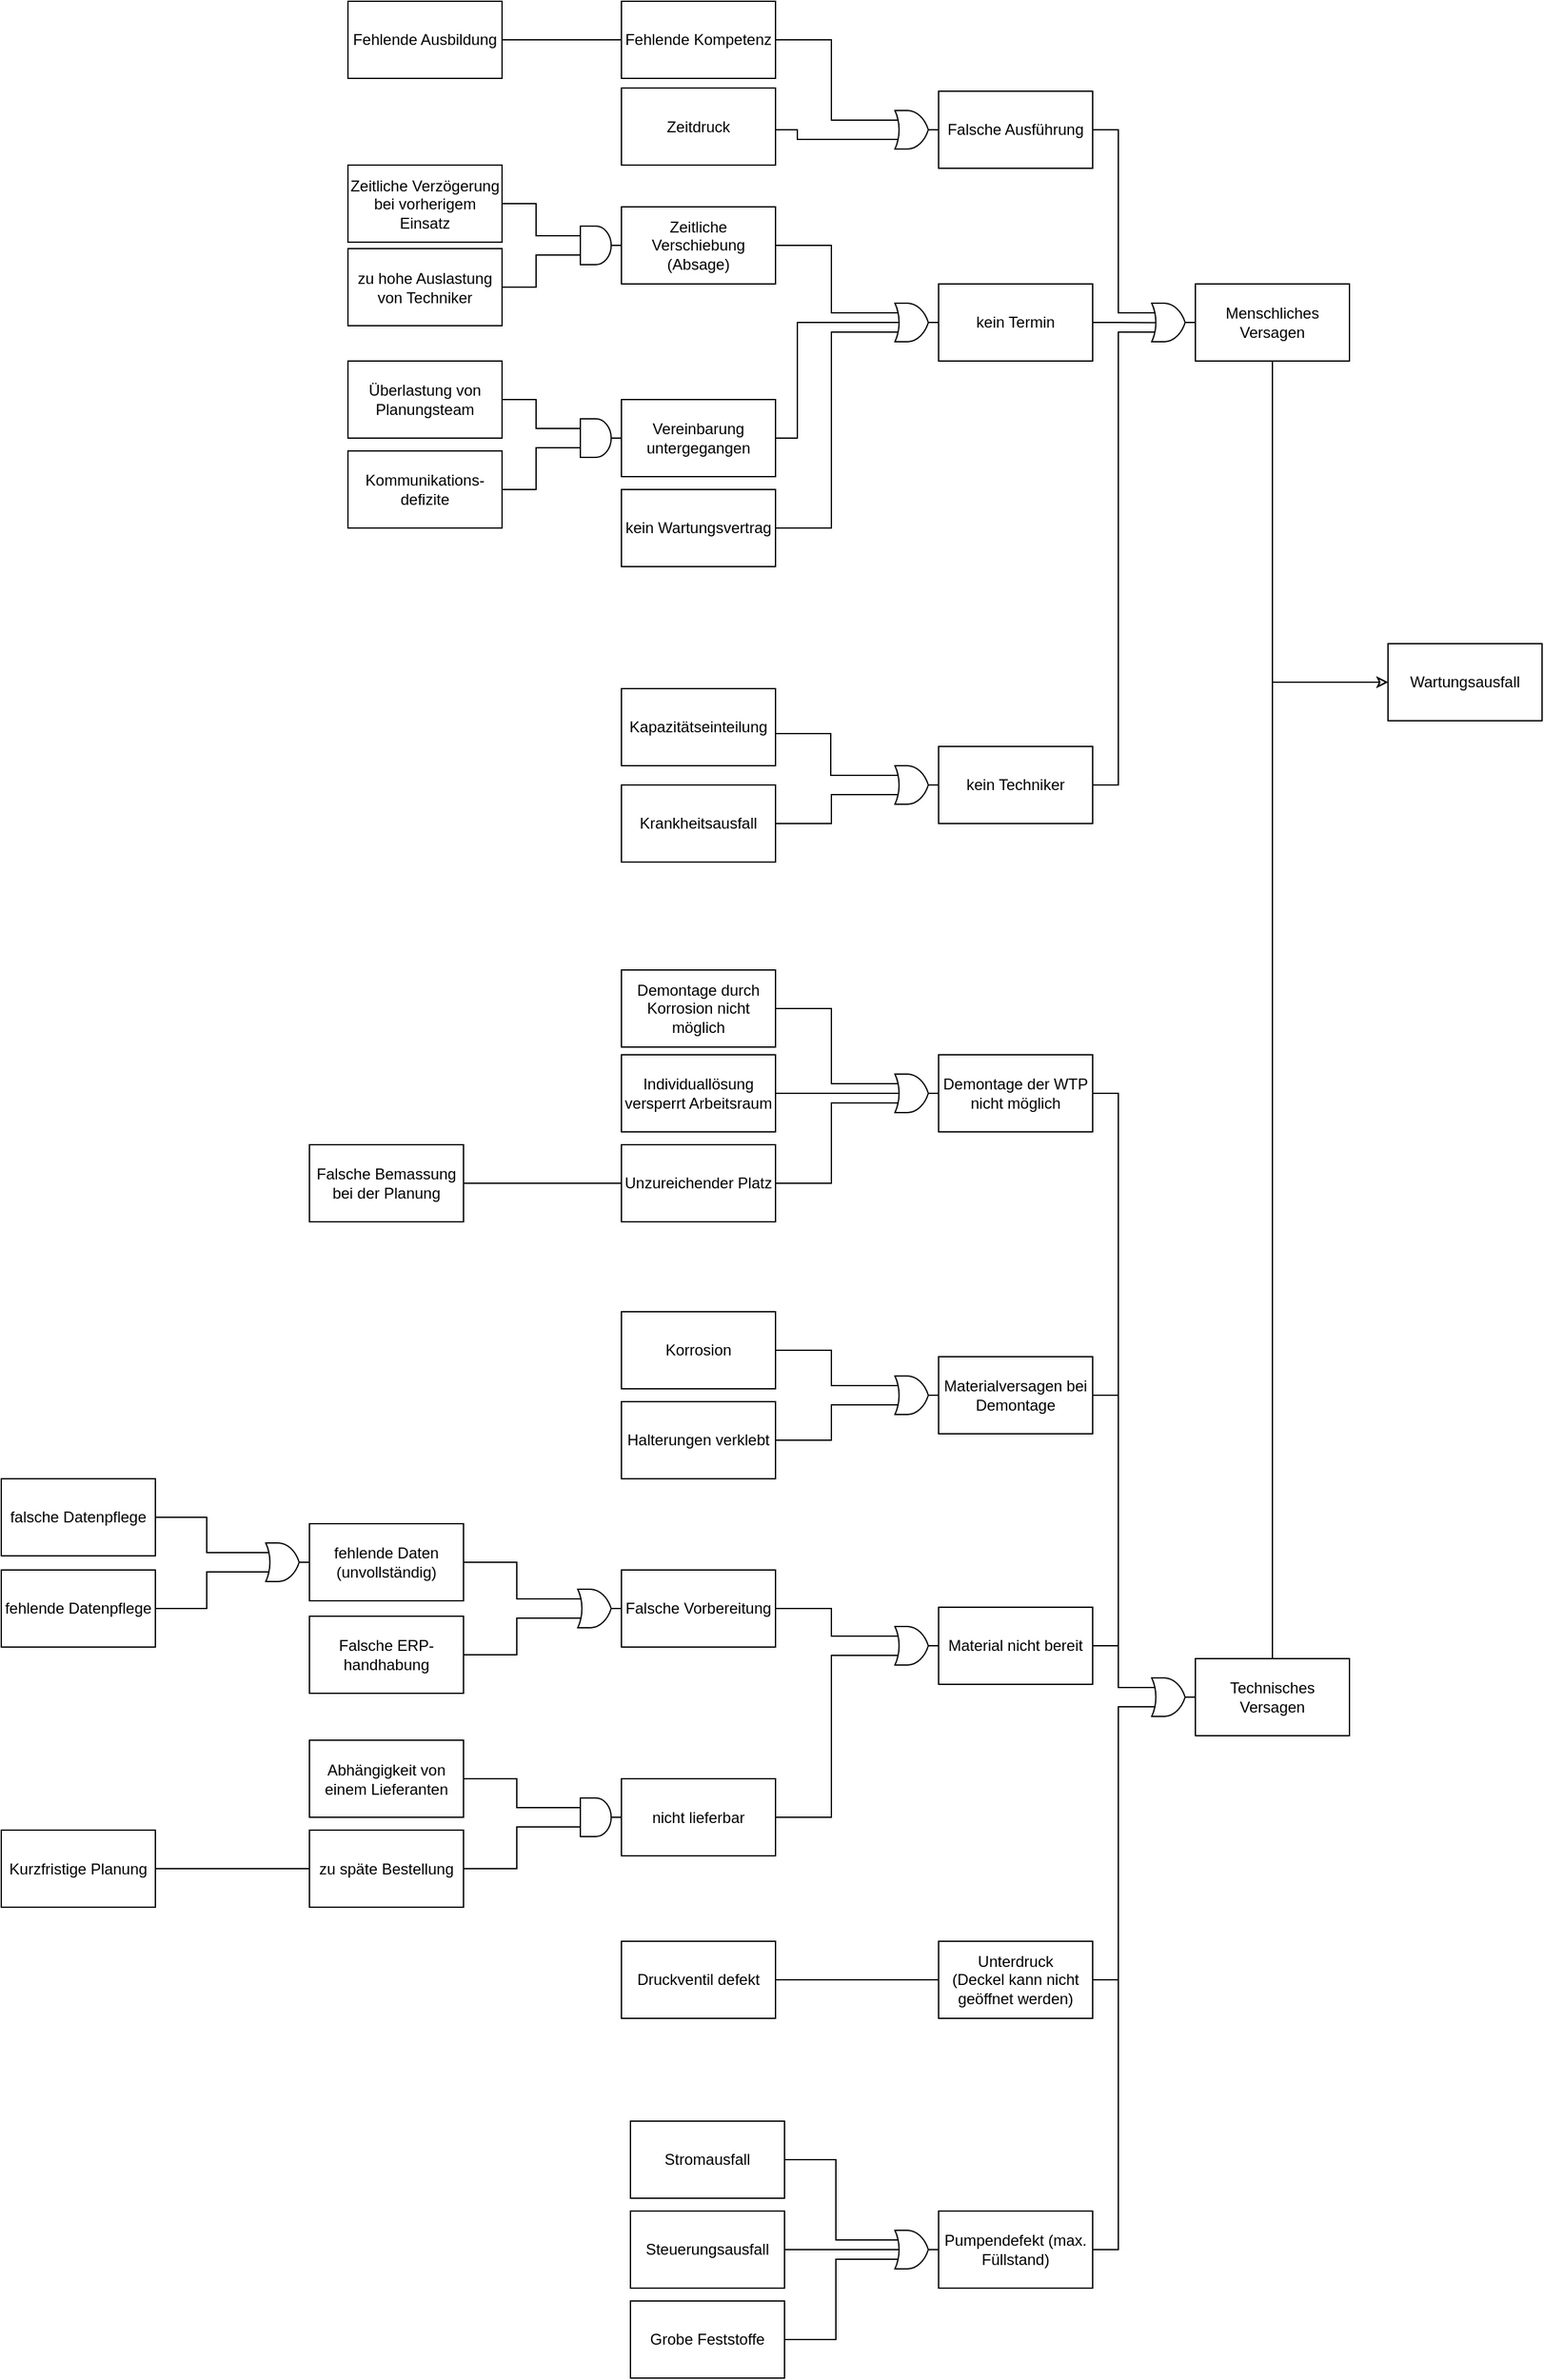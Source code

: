 <mxfile version="26.1.1">
  <diagram id="C5RBs43oDa-KdzZeNtuy" name="Page-1">
    <mxGraphModel dx="3387" dy="2593" grid="1" gridSize="10" guides="1" tooltips="1" connect="1" arrows="1" fold="1" page="1" pageScale="1" pageWidth="827" pageHeight="1169" math="0" shadow="0">
      <root>
        <mxCell id="WIyWlLk6GJQsqaUBKTNV-0" />
        <mxCell id="WIyWlLk6GJQsqaUBKTNV-1" parent="WIyWlLk6GJQsqaUBKTNV-0" />
        <mxCell id="X7wGNsn9RejRAI7DlH7f-107" style="edgeStyle=orthogonalEdgeStyle;rounded=0;orthogonalLoop=1;jettySize=auto;html=1;exitX=1;exitY=0.5;exitDx=0;exitDy=0;endArrow=none;startFill=0;entryX=1;entryY=0.5;entryDx=0;entryDy=0;entryPerimeter=0;" edge="1" parent="WIyWlLk6GJQsqaUBKTNV-1" source="X7wGNsn9RejRAI7DlH7f-103" target="X7wGNsn9RejRAI7DlH7f-101">
          <mxGeometry relative="1" as="geometry">
            <Array as="points">
              <mxPoint x="-90" y="1550" />
              <mxPoint x="-90" y="1550" />
            </Array>
          </mxGeometry>
        </mxCell>
        <mxCell id="X7wGNsn9RejRAI7DlH7f-118" style="edgeStyle=orthogonalEdgeStyle;rounded=0;orthogonalLoop=1;jettySize=auto;html=1;exitX=1;exitY=0.5;exitDx=0;exitDy=0;entryX=1;entryY=0.5;entryDx=0;entryDy=0;entryPerimeter=0;endArrow=none;startFill=0;" edge="1" parent="WIyWlLk6GJQsqaUBKTNV-1" source="X7wGNsn9RejRAI7DlH7f-113" target="X7wGNsn9RejRAI7DlH7f-110">
          <mxGeometry relative="1" as="geometry">
            <Array as="points">
              <mxPoint x="-40" y="650" />
              <mxPoint x="-40" y="650" />
            </Array>
          </mxGeometry>
        </mxCell>
        <mxCell id="X7wGNsn9RejRAI7DlH7f-8" style="edgeStyle=orthogonalEdgeStyle;rounded=0;orthogonalLoop=1;jettySize=auto;html=1;exitX=0;exitY=0.5;exitDx=0;exitDy=0;entryX=0.5;entryY=1;entryDx=0;entryDy=0;startArrow=classic;startFill=0;endArrow=none;" edge="1" parent="WIyWlLk6GJQsqaUBKTNV-1" source="X7wGNsn9RejRAI7DlH7f-0" target="X7wGNsn9RejRAI7DlH7f-1">
          <mxGeometry relative="1" as="geometry" />
        </mxCell>
        <mxCell id="X7wGNsn9RejRAI7DlH7f-0" value="Wartungsausfall" style="rounded=0;whiteSpace=wrap;html=1;" vertex="1" parent="WIyWlLk6GJQsqaUBKTNV-1">
          <mxGeometry x="350" y="300" width="120" height="60" as="geometry" />
        </mxCell>
        <mxCell id="X7wGNsn9RejRAI7DlH7f-1" value="Menschliches Versagen" style="rounded=0;whiteSpace=wrap;html=1;" vertex="1" parent="WIyWlLk6GJQsqaUBKTNV-1">
          <mxGeometry x="200" y="20" width="120" height="60" as="geometry" />
        </mxCell>
        <mxCell id="X7wGNsn9RejRAI7DlH7f-6" value="" style="edgeStyle=orthogonalEdgeStyle;rounded=0;orthogonalLoop=1;jettySize=auto;html=1;startArrow=classic;startFill=0;endArrow=none;" edge="1" parent="WIyWlLk6GJQsqaUBKTNV-1" source="X7wGNsn9RejRAI7DlH7f-0" target="X7wGNsn9RejRAI7DlH7f-3">
          <mxGeometry relative="1" as="geometry">
            <mxPoint x="350" y="330" as="sourcePoint" />
            <mxPoint x="260" y="100" as="targetPoint" />
          </mxGeometry>
        </mxCell>
        <mxCell id="X7wGNsn9RejRAI7DlH7f-3" value="Technisches Versagen" style="rounded=0;whiteSpace=wrap;html=1;" vertex="1" parent="WIyWlLk6GJQsqaUBKTNV-1">
          <mxGeometry x="200" y="1090" width="120" height="60" as="geometry" />
        </mxCell>
        <mxCell id="X7wGNsn9RejRAI7DlH7f-9" value="Falsche Ausführung" style="rounded=0;whiteSpace=wrap;html=1;" vertex="1" parent="WIyWlLk6GJQsqaUBKTNV-1">
          <mxGeometry y="-130" width="120" height="60" as="geometry" />
        </mxCell>
        <mxCell id="X7wGNsn9RejRAI7DlH7f-26" style="edgeStyle=orthogonalEdgeStyle;rounded=0;orthogonalLoop=1;jettySize=auto;html=1;exitX=1;exitY=0.5;exitDx=0;exitDy=0;endArrow=none;startFill=0;entryX=0.706;entryY=0.507;entryDx=0;entryDy=0;entryPerimeter=0;" edge="1" parent="WIyWlLk6GJQsqaUBKTNV-1" source="X7wGNsn9RejRAI7DlH7f-10" target="X7wGNsn9RejRAI7DlH7f-16">
          <mxGeometry relative="1" as="geometry" />
        </mxCell>
        <mxCell id="X7wGNsn9RejRAI7DlH7f-10" value="kein Termin" style="rounded=0;whiteSpace=wrap;html=1;" vertex="1" parent="WIyWlLk6GJQsqaUBKTNV-1">
          <mxGeometry y="20" width="120" height="60" as="geometry" />
        </mxCell>
        <mxCell id="X7wGNsn9RejRAI7DlH7f-11" value="kein Techniker" style="rounded=0;whiteSpace=wrap;html=1;" vertex="1" parent="WIyWlLk6GJQsqaUBKTNV-1">
          <mxGeometry y="380" width="120" height="60" as="geometry" />
        </mxCell>
        <mxCell id="X7wGNsn9RejRAI7DlH7f-12" value="Material nicht bereit" style="rounded=0;whiteSpace=wrap;html=1;" vertex="1" parent="WIyWlLk6GJQsqaUBKTNV-1">
          <mxGeometry y="1050" width="120" height="60" as="geometry" />
        </mxCell>
        <mxCell id="X7wGNsn9RejRAI7DlH7f-13" value="Unterdruck&lt;br&gt;(Deckel kann nicht geöffnet werden)" style="rounded=0;whiteSpace=wrap;html=1;" vertex="1" parent="WIyWlLk6GJQsqaUBKTNV-1">
          <mxGeometry y="1310" width="120" height="60" as="geometry" />
        </mxCell>
        <mxCell id="X7wGNsn9RejRAI7DlH7f-125" style="edgeStyle=orthogonalEdgeStyle;rounded=0;orthogonalLoop=1;jettySize=auto;html=1;exitX=1;exitY=0.5;exitDx=0;exitDy=0;endArrow=none;startFill=0;entryX=0;entryY=0.75;entryDx=0;entryDy=0;entryPerimeter=0;" edge="1" parent="WIyWlLk6GJQsqaUBKTNV-1" source="X7wGNsn9RejRAI7DlH7f-14" target="X7wGNsn9RejRAI7DlH7f-20">
          <mxGeometry relative="1" as="geometry">
            <mxPoint x="140" y="1340" as="targetPoint" />
          </mxGeometry>
        </mxCell>
        <mxCell id="X7wGNsn9RejRAI7DlH7f-14" value="Pumpendefekt (max. Füllstand)" style="rounded=0;whiteSpace=wrap;html=1;" vertex="1" parent="WIyWlLk6GJQsqaUBKTNV-1">
          <mxGeometry y="1520" width="120" height="60" as="geometry" />
        </mxCell>
        <mxCell id="X7wGNsn9RejRAI7DlH7f-15" value="Materialversagen bei Demontage" style="rounded=0;whiteSpace=wrap;html=1;" vertex="1" parent="WIyWlLk6GJQsqaUBKTNV-1">
          <mxGeometry y="855" width="120" height="60" as="geometry" />
        </mxCell>
        <mxCell id="X7wGNsn9RejRAI7DlH7f-16" value="" style="verticalLabelPosition=bottom;shadow=0;dashed=0;align=center;html=1;verticalAlign=top;shape=mxgraph.electrical.logic_gates.logic_gate;operation=or;" vertex="1" parent="WIyWlLk6GJQsqaUBKTNV-1">
          <mxGeometry x="160" y="35" width="40" height="30" as="geometry" />
        </mxCell>
        <mxCell id="X7wGNsn9RejRAI7DlH7f-17" style="edgeStyle=orthogonalEdgeStyle;rounded=0;orthogonalLoop=1;jettySize=auto;html=1;entryX=0;entryY=0.25;entryDx=0;entryDy=0;entryPerimeter=0;endArrow=none;startFill=0;" edge="1" parent="WIyWlLk6GJQsqaUBKTNV-1" source="X7wGNsn9RejRAI7DlH7f-9" target="X7wGNsn9RejRAI7DlH7f-16">
          <mxGeometry relative="1" as="geometry" />
        </mxCell>
        <mxCell id="X7wGNsn9RejRAI7DlH7f-18" style="edgeStyle=orthogonalEdgeStyle;rounded=0;orthogonalLoop=1;jettySize=auto;html=1;exitX=1;exitY=0.5;exitDx=0;exitDy=0;entryX=0;entryY=0.75;entryDx=0;entryDy=0;entryPerimeter=0;endArrow=none;startFill=0;" edge="1" parent="WIyWlLk6GJQsqaUBKTNV-1" source="X7wGNsn9RejRAI7DlH7f-11" target="X7wGNsn9RejRAI7DlH7f-16">
          <mxGeometry relative="1" as="geometry" />
        </mxCell>
        <mxCell id="X7wGNsn9RejRAI7DlH7f-20" value="" style="verticalLabelPosition=bottom;shadow=0;dashed=0;align=center;html=1;verticalAlign=top;shape=mxgraph.electrical.logic_gates.logic_gate;operation=or;" vertex="1" parent="WIyWlLk6GJQsqaUBKTNV-1">
          <mxGeometry x="160" y="1105" width="40" height="30" as="geometry" />
        </mxCell>
        <mxCell id="X7wGNsn9RejRAI7DlH7f-22" style="edgeStyle=orthogonalEdgeStyle;rounded=0;orthogonalLoop=1;jettySize=auto;html=1;exitX=1;exitY=0.5;exitDx=0;exitDy=0;entryX=0;entryY=0.25;entryDx=0;entryDy=0;entryPerimeter=0;endArrow=none;startFill=0;" edge="1" parent="WIyWlLk6GJQsqaUBKTNV-1" source="X7wGNsn9RejRAI7DlH7f-15" target="X7wGNsn9RejRAI7DlH7f-20">
          <mxGeometry relative="1" as="geometry" />
        </mxCell>
        <mxCell id="X7wGNsn9RejRAI7DlH7f-122" style="edgeStyle=orthogonalEdgeStyle;rounded=0;orthogonalLoop=1;jettySize=auto;html=1;exitX=0;exitY=0.75;exitDx=0;exitDy=0;entryX=1;entryY=0.5;entryDx=0;entryDy=0;endArrow=none;startFill=0;strokeColor=default;exitPerimeter=0;" edge="1" parent="WIyWlLk6GJQsqaUBKTNV-1" source="X7wGNsn9RejRAI7DlH7f-27" target="X7wGNsn9RejRAI7DlH7f-29">
          <mxGeometry relative="1" as="geometry">
            <Array as="points">
              <mxPoint x="-110" y="-92" />
              <mxPoint x="-110" y="-100" />
              <mxPoint x="-127" y="-100" />
            </Array>
          </mxGeometry>
        </mxCell>
        <mxCell id="X7wGNsn9RejRAI7DlH7f-27" value="" style="verticalLabelPosition=bottom;shadow=0;dashed=0;align=center;html=1;verticalAlign=top;shape=mxgraph.electrical.logic_gates.logic_gate;operation=or;" vertex="1" parent="WIyWlLk6GJQsqaUBKTNV-1">
          <mxGeometry x="-40" y="-115" width="40" height="30" as="geometry" />
        </mxCell>
        <mxCell id="X7wGNsn9RejRAI7DlH7f-28" value="Fehlende Kompetenz" style="rounded=0;whiteSpace=wrap;html=1;" vertex="1" parent="WIyWlLk6GJQsqaUBKTNV-1">
          <mxGeometry x="-247" y="-200" width="120" height="60" as="geometry" />
        </mxCell>
        <mxCell id="X7wGNsn9RejRAI7DlH7f-29" value="Zeitdruck" style="rounded=0;whiteSpace=wrap;html=1;" vertex="1" parent="WIyWlLk6GJQsqaUBKTNV-1">
          <mxGeometry x="-247" y="-132.5" width="120" height="60" as="geometry" />
        </mxCell>
        <mxCell id="X7wGNsn9RejRAI7DlH7f-30" style="edgeStyle=orthogonalEdgeStyle;rounded=0;orthogonalLoop=1;jettySize=auto;html=1;exitX=1;exitY=0.5;exitDx=0;exitDy=0;entryX=0;entryY=0.25;entryDx=0;entryDy=0;entryPerimeter=0;endArrow=none;startFill=0;" edge="1" parent="WIyWlLk6GJQsqaUBKTNV-1" source="X7wGNsn9RejRAI7DlH7f-28" target="X7wGNsn9RejRAI7DlH7f-27">
          <mxGeometry relative="1" as="geometry" />
        </mxCell>
        <mxCell id="X7wGNsn9RejRAI7DlH7f-35" style="edgeStyle=orthogonalEdgeStyle;rounded=0;orthogonalLoop=1;jettySize=auto;html=1;exitX=1;exitY=0.5;exitDx=0;exitDy=0;entryX=0;entryY=0.5;entryDx=0;entryDy=0;endArrow=none;startFill=0;" edge="1" parent="WIyWlLk6GJQsqaUBKTNV-1" source="X7wGNsn9RejRAI7DlH7f-34" target="X7wGNsn9RejRAI7DlH7f-28">
          <mxGeometry relative="1" as="geometry" />
        </mxCell>
        <mxCell id="X7wGNsn9RejRAI7DlH7f-34" value="Fehlende Ausbildung" style="rounded=0;whiteSpace=wrap;html=1;" vertex="1" parent="WIyWlLk6GJQsqaUBKTNV-1">
          <mxGeometry x="-460" y="-200" width="120" height="60" as="geometry" />
        </mxCell>
        <mxCell id="X7wGNsn9RejRAI7DlH7f-36" value="Zeitliche Verschiebung (Absage)" style="rounded=0;whiteSpace=wrap;html=1;" vertex="1" parent="WIyWlLk6GJQsqaUBKTNV-1">
          <mxGeometry x="-247" y="-40" width="120" height="60" as="geometry" />
        </mxCell>
        <mxCell id="X7wGNsn9RejRAI7DlH7f-45" style="edgeStyle=orthogonalEdgeStyle;rounded=0;orthogonalLoop=1;jettySize=auto;html=1;exitX=1;exitY=0.5;exitDx=0;exitDy=0;endArrow=none;startFill=0;entryX=1;entryY=0.5;entryDx=0;entryDy=0;entryPerimeter=0;" edge="1" parent="WIyWlLk6GJQsqaUBKTNV-1" source="X7wGNsn9RejRAI7DlH7f-37" target="X7wGNsn9RejRAI7DlH7f-41">
          <mxGeometry relative="1" as="geometry">
            <Array as="points">
              <mxPoint x="-110" y="140" />
              <mxPoint x="-110" y="50" />
            </Array>
          </mxGeometry>
        </mxCell>
        <mxCell id="X7wGNsn9RejRAI7DlH7f-37" value="Vereinbarung untergegangen" style="rounded=0;whiteSpace=wrap;html=1;" vertex="1" parent="WIyWlLk6GJQsqaUBKTNV-1">
          <mxGeometry x="-247" y="110" width="120" height="60" as="geometry" />
        </mxCell>
        <mxCell id="X7wGNsn9RejRAI7DlH7f-38" value="kein Wartungsvertrag" style="rounded=0;whiteSpace=wrap;html=1;" vertex="1" parent="WIyWlLk6GJQsqaUBKTNV-1">
          <mxGeometry x="-247" y="180" width="120" height="60" as="geometry" />
        </mxCell>
        <mxCell id="X7wGNsn9RejRAI7DlH7f-42" style="edgeStyle=orthogonalEdgeStyle;rounded=0;orthogonalLoop=1;jettySize=auto;html=1;exitX=1;exitY=0.5;exitDx=0;exitDy=0;exitPerimeter=0;entryX=0;entryY=0.5;entryDx=0;entryDy=0;endArrow=none;startFill=0;" edge="1" parent="WIyWlLk6GJQsqaUBKTNV-1" source="X7wGNsn9RejRAI7DlH7f-41" target="X7wGNsn9RejRAI7DlH7f-10">
          <mxGeometry relative="1" as="geometry" />
        </mxCell>
        <mxCell id="X7wGNsn9RejRAI7DlH7f-41" value="" style="verticalLabelPosition=bottom;shadow=0;dashed=0;align=center;html=1;verticalAlign=top;shape=mxgraph.electrical.logic_gates.logic_gate;operation=or;" vertex="1" parent="WIyWlLk6GJQsqaUBKTNV-1">
          <mxGeometry x="-40" y="35" width="40" height="30" as="geometry" />
        </mxCell>
        <mxCell id="X7wGNsn9RejRAI7DlH7f-43" style="edgeStyle=orthogonalEdgeStyle;rounded=0;orthogonalLoop=1;jettySize=auto;html=1;exitX=1;exitY=0.5;exitDx=0;exitDy=0;entryX=0;entryY=0.25;entryDx=0;entryDy=0;entryPerimeter=0;endArrow=none;startFill=0;" edge="1" parent="WIyWlLk6GJQsqaUBKTNV-1" source="X7wGNsn9RejRAI7DlH7f-36" target="X7wGNsn9RejRAI7DlH7f-41">
          <mxGeometry relative="1" as="geometry" />
        </mxCell>
        <mxCell id="X7wGNsn9RejRAI7DlH7f-44" style="edgeStyle=orthogonalEdgeStyle;rounded=0;orthogonalLoop=1;jettySize=auto;html=1;exitX=1;exitY=0.5;exitDx=0;exitDy=0;entryX=0;entryY=0.75;entryDx=0;entryDy=0;entryPerimeter=0;endArrow=none;startFill=0;" edge="1" parent="WIyWlLk6GJQsqaUBKTNV-1" source="X7wGNsn9RejRAI7DlH7f-38" target="X7wGNsn9RejRAI7DlH7f-41">
          <mxGeometry relative="1" as="geometry" />
        </mxCell>
        <mxCell id="X7wGNsn9RejRAI7DlH7f-46" value="Zeitliche Verzögerung bei vorherigem Einsatz" style="rounded=0;whiteSpace=wrap;html=1;" vertex="1" parent="WIyWlLk6GJQsqaUBKTNV-1">
          <mxGeometry x="-460" y="-72.5" width="120" height="60" as="geometry" />
        </mxCell>
        <mxCell id="X7wGNsn9RejRAI7DlH7f-48" style="edgeStyle=orthogonalEdgeStyle;rounded=0;orthogonalLoop=1;jettySize=auto;html=1;exitX=1;exitY=0.5;exitDx=0;exitDy=0;exitPerimeter=0;entryX=0;entryY=0.5;entryDx=0;entryDy=0;" edge="1" parent="WIyWlLk6GJQsqaUBKTNV-1" source="X7wGNsn9RejRAI7DlH7f-47" target="X7wGNsn9RejRAI7DlH7f-36">
          <mxGeometry relative="1" as="geometry" />
        </mxCell>
        <mxCell id="X7wGNsn9RejRAI7DlH7f-47" value="" style="verticalLabelPosition=bottom;shadow=0;dashed=0;align=center;html=1;verticalAlign=top;shape=mxgraph.electrical.logic_gates.logic_gate;operation=and;" vertex="1" parent="WIyWlLk6GJQsqaUBKTNV-1">
          <mxGeometry x="-287" y="-25" width="40" height="30" as="geometry" />
        </mxCell>
        <mxCell id="X7wGNsn9RejRAI7DlH7f-49" value="zu hohe Auslastung von Techniker" style="rounded=0;whiteSpace=wrap;html=1;" vertex="1" parent="WIyWlLk6GJQsqaUBKTNV-1">
          <mxGeometry x="-460" y="-7.5" width="120" height="60" as="geometry" />
        </mxCell>
        <mxCell id="X7wGNsn9RejRAI7DlH7f-50" style="edgeStyle=orthogonalEdgeStyle;rounded=0;orthogonalLoop=1;jettySize=auto;html=1;exitX=1;exitY=0.5;exitDx=0;exitDy=0;entryX=0;entryY=0.25;entryDx=0;entryDy=0;entryPerimeter=0;endArrow=none;startFill=0;" edge="1" parent="WIyWlLk6GJQsqaUBKTNV-1" source="X7wGNsn9RejRAI7DlH7f-46" target="X7wGNsn9RejRAI7DlH7f-47">
          <mxGeometry relative="1" as="geometry" />
        </mxCell>
        <mxCell id="X7wGNsn9RejRAI7DlH7f-51" style="edgeStyle=orthogonalEdgeStyle;rounded=0;orthogonalLoop=1;jettySize=auto;html=1;exitX=1;exitY=0.5;exitDx=0;exitDy=0;entryX=0;entryY=0.75;entryDx=0;entryDy=0;entryPerimeter=0;endArrow=none;startFill=0;" edge="1" parent="WIyWlLk6GJQsqaUBKTNV-1" source="X7wGNsn9RejRAI7DlH7f-49" target="X7wGNsn9RejRAI7DlH7f-47">
          <mxGeometry relative="1" as="geometry" />
        </mxCell>
        <mxCell id="X7wGNsn9RejRAI7DlH7f-53" style="edgeStyle=orthogonalEdgeStyle;rounded=0;orthogonalLoop=1;jettySize=auto;html=1;exitX=1;exitY=0.5;exitDx=0;exitDy=0;exitPerimeter=0;entryX=0;entryY=0.5;entryDx=0;entryDy=0;" edge="1" parent="WIyWlLk6GJQsqaUBKTNV-1" source="X7wGNsn9RejRAI7DlH7f-52" target="X7wGNsn9RejRAI7DlH7f-37">
          <mxGeometry relative="1" as="geometry" />
        </mxCell>
        <mxCell id="X7wGNsn9RejRAI7DlH7f-52" value="" style="verticalLabelPosition=bottom;shadow=0;dashed=0;align=center;html=1;verticalAlign=top;shape=mxgraph.electrical.logic_gates.logic_gate;operation=and;" vertex="1" parent="WIyWlLk6GJQsqaUBKTNV-1">
          <mxGeometry x="-287" y="125" width="40" height="30" as="geometry" />
        </mxCell>
        <mxCell id="X7wGNsn9RejRAI7DlH7f-54" value="Überlastung von Planungsteam" style="rounded=0;whiteSpace=wrap;html=1;" vertex="1" parent="WIyWlLk6GJQsqaUBKTNV-1">
          <mxGeometry x="-460" y="80" width="120" height="60" as="geometry" />
        </mxCell>
        <mxCell id="X7wGNsn9RejRAI7DlH7f-55" value="Kommunikations-&lt;br&gt;defizite" style="rounded=0;whiteSpace=wrap;html=1;" vertex="1" parent="WIyWlLk6GJQsqaUBKTNV-1">
          <mxGeometry x="-460" y="150" width="120" height="60" as="geometry" />
        </mxCell>
        <mxCell id="X7wGNsn9RejRAI7DlH7f-56" style="edgeStyle=orthogonalEdgeStyle;rounded=0;orthogonalLoop=1;jettySize=auto;html=1;exitX=1;exitY=0.5;exitDx=0;exitDy=0;entryX=0;entryY=0.25;entryDx=0;entryDy=0;entryPerimeter=0;endArrow=none;startFill=0;" edge="1" parent="WIyWlLk6GJQsqaUBKTNV-1" source="X7wGNsn9RejRAI7DlH7f-54" target="X7wGNsn9RejRAI7DlH7f-52">
          <mxGeometry relative="1" as="geometry" />
        </mxCell>
        <mxCell id="X7wGNsn9RejRAI7DlH7f-57" style="edgeStyle=orthogonalEdgeStyle;rounded=0;orthogonalLoop=1;jettySize=auto;html=1;exitX=1;exitY=0.5;exitDx=0;exitDy=0;entryX=0;entryY=0.75;entryDx=0;entryDy=0;entryPerimeter=0;endArrow=none;startFill=0;" edge="1" parent="WIyWlLk6GJQsqaUBKTNV-1" source="X7wGNsn9RejRAI7DlH7f-55" target="X7wGNsn9RejRAI7DlH7f-52">
          <mxGeometry relative="1" as="geometry" />
        </mxCell>
        <mxCell id="X7wGNsn9RejRAI7DlH7f-58" value="Kapazitätseinteilung" style="rounded=0;whiteSpace=wrap;html=1;" vertex="1" parent="WIyWlLk6GJQsqaUBKTNV-1">
          <mxGeometry x="-247" y="335" width="120" height="60" as="geometry" />
        </mxCell>
        <mxCell id="X7wGNsn9RejRAI7DlH7f-60" style="edgeStyle=orthogonalEdgeStyle;rounded=0;orthogonalLoop=1;jettySize=auto;html=1;exitX=1;exitY=0.5;exitDx=0;exitDy=0;exitPerimeter=0;entryX=0;entryY=0.5;entryDx=0;entryDy=0;" edge="1" parent="WIyWlLk6GJQsqaUBKTNV-1" source="X7wGNsn9RejRAI7DlH7f-59" target="X7wGNsn9RejRAI7DlH7f-11">
          <mxGeometry relative="1" as="geometry" />
        </mxCell>
        <mxCell id="X7wGNsn9RejRAI7DlH7f-59" value="" style="verticalLabelPosition=bottom;shadow=0;dashed=0;align=center;html=1;verticalAlign=top;shape=mxgraph.electrical.logic_gates.logic_gate;operation=or;" vertex="1" parent="WIyWlLk6GJQsqaUBKTNV-1">
          <mxGeometry x="-40" y="395" width="40" height="30" as="geometry" />
        </mxCell>
        <mxCell id="X7wGNsn9RejRAI7DlH7f-61" value="Krankheitsausfall" style="rounded=0;whiteSpace=wrap;html=1;" vertex="1" parent="WIyWlLk6GJQsqaUBKTNV-1">
          <mxGeometry x="-247" y="410" width="120" height="60" as="geometry" />
        </mxCell>
        <mxCell id="X7wGNsn9RejRAI7DlH7f-62" style="edgeStyle=orthogonalEdgeStyle;rounded=0;orthogonalLoop=1;jettySize=auto;html=1;exitX=1;exitY=0.5;exitDx=0;exitDy=0;entryX=0;entryY=0.25;entryDx=0;entryDy=0;entryPerimeter=0;endArrow=none;startFill=0;" edge="1" parent="WIyWlLk6GJQsqaUBKTNV-1" source="X7wGNsn9RejRAI7DlH7f-58" target="X7wGNsn9RejRAI7DlH7f-59">
          <mxGeometry relative="1" as="geometry">
            <Array as="points">
              <mxPoint x="-127" y="370" />
              <mxPoint x="-84" y="370" />
              <mxPoint x="-84" y="402" />
            </Array>
          </mxGeometry>
        </mxCell>
        <mxCell id="X7wGNsn9RejRAI7DlH7f-64" style="edgeStyle=orthogonalEdgeStyle;rounded=0;orthogonalLoop=1;jettySize=auto;html=1;exitX=1;exitY=0.5;exitDx=0;exitDy=0;entryX=0;entryY=0.75;entryDx=0;entryDy=0;entryPerimeter=0;endArrow=none;startFill=0;" edge="1" parent="WIyWlLk6GJQsqaUBKTNV-1" source="X7wGNsn9RejRAI7DlH7f-61" target="X7wGNsn9RejRAI7DlH7f-59">
          <mxGeometry relative="1" as="geometry" />
        </mxCell>
        <mxCell id="X7wGNsn9RejRAI7DlH7f-66" style="edgeStyle=orthogonalEdgeStyle;rounded=0;orthogonalLoop=1;jettySize=auto;html=1;exitX=1;exitY=0.5;exitDx=0;exitDy=0;exitPerimeter=0;entryX=0;entryY=0.5;entryDx=0;entryDy=0;" edge="1" parent="WIyWlLk6GJQsqaUBKTNV-1" source="X7wGNsn9RejRAI7DlH7f-65" target="X7wGNsn9RejRAI7DlH7f-12">
          <mxGeometry relative="1" as="geometry" />
        </mxCell>
        <mxCell id="X7wGNsn9RejRAI7DlH7f-65" value="" style="verticalLabelPosition=bottom;shadow=0;dashed=0;align=center;html=1;verticalAlign=top;shape=mxgraph.electrical.logic_gates.logic_gate;operation=or;" vertex="1" parent="WIyWlLk6GJQsqaUBKTNV-1">
          <mxGeometry x="-40" y="1065" width="40" height="30" as="geometry" />
        </mxCell>
        <mxCell id="X7wGNsn9RejRAI7DlH7f-67" value="Falsche Vorbereitung" style="rounded=0;whiteSpace=wrap;html=1;" vertex="1" parent="WIyWlLk6GJQsqaUBKTNV-1">
          <mxGeometry x="-247" y="1021" width="120" height="60" as="geometry" />
        </mxCell>
        <mxCell id="X7wGNsn9RejRAI7DlH7f-68" value="nicht lieferbar" style="rounded=0;whiteSpace=wrap;html=1;" vertex="1" parent="WIyWlLk6GJQsqaUBKTNV-1">
          <mxGeometry x="-247" y="1183.5" width="120" height="60" as="geometry" />
        </mxCell>
        <mxCell id="X7wGNsn9RejRAI7DlH7f-69" style="edgeStyle=orthogonalEdgeStyle;rounded=0;orthogonalLoop=1;jettySize=auto;html=1;exitX=1;exitY=0.5;exitDx=0;exitDy=0;entryX=0;entryY=0.25;entryDx=0;entryDy=0;entryPerimeter=0;endArrow=none;startFill=0;" edge="1" parent="WIyWlLk6GJQsqaUBKTNV-1" source="X7wGNsn9RejRAI7DlH7f-67" target="X7wGNsn9RejRAI7DlH7f-65">
          <mxGeometry relative="1" as="geometry" />
        </mxCell>
        <mxCell id="X7wGNsn9RejRAI7DlH7f-70" style="edgeStyle=orthogonalEdgeStyle;rounded=0;orthogonalLoop=1;jettySize=auto;html=1;exitX=1;exitY=0.5;exitDx=0;exitDy=0;entryX=0;entryY=0.75;entryDx=0;entryDy=0;entryPerimeter=0;endArrow=none;startFill=0;" edge="1" parent="WIyWlLk6GJQsqaUBKTNV-1" source="X7wGNsn9RejRAI7DlH7f-68" target="X7wGNsn9RejRAI7DlH7f-65">
          <mxGeometry relative="1" as="geometry" />
        </mxCell>
        <mxCell id="X7wGNsn9RejRAI7DlH7f-72" style="edgeStyle=orthogonalEdgeStyle;rounded=0;orthogonalLoop=1;jettySize=auto;html=1;exitX=1;exitY=0.5;exitDx=0;exitDy=0;exitPerimeter=0;entryX=0;entryY=0.5;entryDx=0;entryDy=0;" edge="1" parent="WIyWlLk6GJQsqaUBKTNV-1" source="X7wGNsn9RejRAI7DlH7f-71" target="X7wGNsn9RejRAI7DlH7f-67">
          <mxGeometry relative="1" as="geometry" />
        </mxCell>
        <mxCell id="X7wGNsn9RejRAI7DlH7f-71" value="" style="verticalLabelPosition=bottom;shadow=0;dashed=0;align=center;html=1;verticalAlign=top;shape=mxgraph.electrical.logic_gates.logic_gate;operation=or;" vertex="1" parent="WIyWlLk6GJQsqaUBKTNV-1">
          <mxGeometry x="-287" y="1036" width="40" height="30" as="geometry" />
        </mxCell>
        <mxCell id="X7wGNsn9RejRAI7DlH7f-73" value="fehlende Daten (unvollständig)" style="rounded=0;whiteSpace=wrap;html=1;" vertex="1" parent="WIyWlLk6GJQsqaUBKTNV-1">
          <mxGeometry x="-490" y="985" width="120" height="60" as="geometry" />
        </mxCell>
        <mxCell id="X7wGNsn9RejRAI7DlH7f-74" value="Falsche ERP-handhabung" style="rounded=0;whiteSpace=wrap;html=1;" vertex="1" parent="WIyWlLk6GJQsqaUBKTNV-1">
          <mxGeometry x="-490" y="1057" width="120" height="60" as="geometry" />
        </mxCell>
        <mxCell id="X7wGNsn9RejRAI7DlH7f-75" style="edgeStyle=orthogonalEdgeStyle;rounded=0;orthogonalLoop=1;jettySize=auto;html=1;exitX=1;exitY=0.5;exitDx=0;exitDy=0;entryX=0;entryY=0.25;entryDx=0;entryDy=0;entryPerimeter=0;endArrow=none;startFill=0;" edge="1" parent="WIyWlLk6GJQsqaUBKTNV-1" source="X7wGNsn9RejRAI7DlH7f-73" target="X7wGNsn9RejRAI7DlH7f-71">
          <mxGeometry relative="1" as="geometry" />
        </mxCell>
        <mxCell id="X7wGNsn9RejRAI7DlH7f-76" style="edgeStyle=orthogonalEdgeStyle;rounded=0;orthogonalLoop=1;jettySize=auto;html=1;exitX=1;exitY=0.5;exitDx=0;exitDy=0;entryX=0;entryY=0.75;entryDx=0;entryDy=0;entryPerimeter=0;endArrow=none;startFill=0;" edge="1" parent="WIyWlLk6GJQsqaUBKTNV-1" source="X7wGNsn9RejRAI7DlH7f-74" target="X7wGNsn9RejRAI7DlH7f-71">
          <mxGeometry relative="1" as="geometry" />
        </mxCell>
        <mxCell id="X7wGNsn9RejRAI7DlH7f-78" style="edgeStyle=orthogonalEdgeStyle;rounded=0;orthogonalLoop=1;jettySize=auto;html=1;exitX=1;exitY=0.5;exitDx=0;exitDy=0;exitPerimeter=0;entryX=0;entryY=0.5;entryDx=0;entryDy=0;" edge="1" parent="WIyWlLk6GJQsqaUBKTNV-1" source="X7wGNsn9RejRAI7DlH7f-77" target="X7wGNsn9RejRAI7DlH7f-73">
          <mxGeometry relative="1" as="geometry" />
        </mxCell>
        <mxCell id="X7wGNsn9RejRAI7DlH7f-77" value="" style="verticalLabelPosition=bottom;shadow=0;dashed=0;align=center;html=1;verticalAlign=top;shape=mxgraph.electrical.logic_gates.logic_gate;operation=or;" vertex="1" parent="WIyWlLk6GJQsqaUBKTNV-1">
          <mxGeometry x="-530" y="1000" width="40" height="30" as="geometry" />
        </mxCell>
        <mxCell id="X7wGNsn9RejRAI7DlH7f-79" value="falsche Datenpflege" style="rounded=0;whiteSpace=wrap;html=1;" vertex="1" parent="WIyWlLk6GJQsqaUBKTNV-1">
          <mxGeometry x="-730" y="950" width="120" height="60" as="geometry" />
        </mxCell>
        <mxCell id="X7wGNsn9RejRAI7DlH7f-80" value="fehlende Datenpflege" style="rounded=0;whiteSpace=wrap;html=1;" vertex="1" parent="WIyWlLk6GJQsqaUBKTNV-1">
          <mxGeometry x="-730" y="1021" width="120" height="60" as="geometry" />
        </mxCell>
        <mxCell id="X7wGNsn9RejRAI7DlH7f-81" style="edgeStyle=orthogonalEdgeStyle;rounded=0;orthogonalLoop=1;jettySize=auto;html=1;exitX=1;exitY=0.5;exitDx=0;exitDy=0;entryX=0;entryY=0.25;entryDx=0;entryDy=0;entryPerimeter=0;endArrow=none;startFill=0;" edge="1" parent="WIyWlLk6GJQsqaUBKTNV-1" source="X7wGNsn9RejRAI7DlH7f-79" target="X7wGNsn9RejRAI7DlH7f-77">
          <mxGeometry relative="1" as="geometry" />
        </mxCell>
        <mxCell id="X7wGNsn9RejRAI7DlH7f-82" style="edgeStyle=orthogonalEdgeStyle;rounded=0;orthogonalLoop=1;jettySize=auto;html=1;exitX=1;exitY=0.5;exitDx=0;exitDy=0;entryX=0;entryY=0.75;entryDx=0;entryDy=0;entryPerimeter=0;endArrow=none;startFill=0;" edge="1" parent="WIyWlLk6GJQsqaUBKTNV-1" source="X7wGNsn9RejRAI7DlH7f-80" target="X7wGNsn9RejRAI7DlH7f-77">
          <mxGeometry relative="1" as="geometry" />
        </mxCell>
        <mxCell id="X7wGNsn9RejRAI7DlH7f-85" style="edgeStyle=orthogonalEdgeStyle;rounded=0;orthogonalLoop=1;jettySize=auto;html=1;exitX=1;exitY=0.5;exitDx=0;exitDy=0;exitPerimeter=0;entryX=0;entryY=0.5;entryDx=0;entryDy=0;" edge="1" parent="WIyWlLk6GJQsqaUBKTNV-1" source="X7wGNsn9RejRAI7DlH7f-84" target="X7wGNsn9RejRAI7DlH7f-68">
          <mxGeometry relative="1" as="geometry" />
        </mxCell>
        <mxCell id="X7wGNsn9RejRAI7DlH7f-84" value="" style="verticalLabelPosition=bottom;shadow=0;dashed=0;align=center;html=1;verticalAlign=top;shape=mxgraph.electrical.logic_gates.logic_gate;operation=and;" vertex="1" parent="WIyWlLk6GJQsqaUBKTNV-1">
          <mxGeometry x="-287" y="1198.5" width="40" height="30" as="geometry" />
        </mxCell>
        <mxCell id="X7wGNsn9RejRAI7DlH7f-86" value="Abhängigkeit von einem Lieferanten" style="rounded=0;whiteSpace=wrap;html=1;" vertex="1" parent="WIyWlLk6GJQsqaUBKTNV-1">
          <mxGeometry x="-490" y="1153.5" width="120" height="60" as="geometry" />
        </mxCell>
        <mxCell id="X7wGNsn9RejRAI7DlH7f-87" value="zu späte Bestellung" style="rounded=0;whiteSpace=wrap;html=1;" vertex="1" parent="WIyWlLk6GJQsqaUBKTNV-1">
          <mxGeometry x="-490" y="1223.5" width="120" height="60" as="geometry" />
        </mxCell>
        <mxCell id="X7wGNsn9RejRAI7DlH7f-88" style="edgeStyle=orthogonalEdgeStyle;rounded=0;orthogonalLoop=1;jettySize=auto;html=1;exitX=1;exitY=0.5;exitDx=0;exitDy=0;entryX=0;entryY=0.25;entryDx=0;entryDy=0;entryPerimeter=0;endArrow=none;startFill=0;" edge="1" parent="WIyWlLk6GJQsqaUBKTNV-1" source="X7wGNsn9RejRAI7DlH7f-86" target="X7wGNsn9RejRAI7DlH7f-84">
          <mxGeometry relative="1" as="geometry" />
        </mxCell>
        <mxCell id="X7wGNsn9RejRAI7DlH7f-89" style="edgeStyle=orthogonalEdgeStyle;rounded=0;orthogonalLoop=1;jettySize=auto;html=1;exitX=1;exitY=0.5;exitDx=0;exitDy=0;entryX=0;entryY=0.75;entryDx=0;entryDy=0;entryPerimeter=0;endArrow=none;startFill=0;" edge="1" parent="WIyWlLk6GJQsqaUBKTNV-1" source="X7wGNsn9RejRAI7DlH7f-87" target="X7wGNsn9RejRAI7DlH7f-84">
          <mxGeometry relative="1" as="geometry" />
        </mxCell>
        <mxCell id="X7wGNsn9RejRAI7DlH7f-91" style="edgeStyle=orthogonalEdgeStyle;rounded=0;orthogonalLoop=1;jettySize=auto;html=1;exitX=1;exitY=0.5;exitDx=0;exitDy=0;entryX=0;entryY=0.5;entryDx=0;entryDy=0;endArrow=none;startFill=0;" edge="1" parent="WIyWlLk6GJQsqaUBKTNV-1" source="X7wGNsn9RejRAI7DlH7f-90" target="X7wGNsn9RejRAI7DlH7f-87">
          <mxGeometry relative="1" as="geometry" />
        </mxCell>
        <mxCell id="X7wGNsn9RejRAI7DlH7f-90" value="Kurzfristige Planung" style="rounded=0;whiteSpace=wrap;html=1;" vertex="1" parent="WIyWlLk6GJQsqaUBKTNV-1">
          <mxGeometry x="-730" y="1223.5" width="120" height="60" as="geometry" />
        </mxCell>
        <mxCell id="X7wGNsn9RejRAI7DlH7f-93" style="edgeStyle=orthogonalEdgeStyle;rounded=0;orthogonalLoop=1;jettySize=auto;html=1;exitX=1;exitY=0.5;exitDx=0;exitDy=0;exitPerimeter=0;entryX=0;entryY=0.5;entryDx=0;entryDy=0;" edge="1" parent="WIyWlLk6GJQsqaUBKTNV-1" source="X7wGNsn9RejRAI7DlH7f-92" target="X7wGNsn9RejRAI7DlH7f-15">
          <mxGeometry relative="1" as="geometry" />
        </mxCell>
        <mxCell id="X7wGNsn9RejRAI7DlH7f-92" value="" style="verticalLabelPosition=bottom;shadow=0;dashed=0;align=center;html=1;verticalAlign=top;shape=mxgraph.electrical.logic_gates.logic_gate;operation=or;" vertex="1" parent="WIyWlLk6GJQsqaUBKTNV-1">
          <mxGeometry x="-40" y="870" width="40" height="30" as="geometry" />
        </mxCell>
        <mxCell id="X7wGNsn9RejRAI7DlH7f-94" value="Korrosion" style="rounded=0;whiteSpace=wrap;html=1;" vertex="1" parent="WIyWlLk6GJQsqaUBKTNV-1">
          <mxGeometry x="-247" y="820" width="120" height="60" as="geometry" />
        </mxCell>
        <mxCell id="X7wGNsn9RejRAI7DlH7f-95" value="Halterungen verklebt" style="rounded=0;whiteSpace=wrap;html=1;" vertex="1" parent="WIyWlLk6GJQsqaUBKTNV-1">
          <mxGeometry x="-247" y="890" width="120" height="60" as="geometry" />
        </mxCell>
        <mxCell id="X7wGNsn9RejRAI7DlH7f-96" style="edgeStyle=orthogonalEdgeStyle;rounded=0;orthogonalLoop=1;jettySize=auto;html=1;exitX=1;exitY=0.5;exitDx=0;exitDy=0;entryX=0;entryY=0.25;entryDx=0;entryDy=0;entryPerimeter=0;endArrow=none;startFill=0;" edge="1" parent="WIyWlLk6GJQsqaUBKTNV-1" source="X7wGNsn9RejRAI7DlH7f-94" target="X7wGNsn9RejRAI7DlH7f-92">
          <mxGeometry relative="1" as="geometry" />
        </mxCell>
        <mxCell id="X7wGNsn9RejRAI7DlH7f-97" style="edgeStyle=orthogonalEdgeStyle;rounded=0;orthogonalLoop=1;jettySize=auto;html=1;exitX=1;exitY=0.5;exitDx=0;exitDy=0;entryX=0;entryY=0.75;entryDx=0;entryDy=0;entryPerimeter=0;endArrow=none;startFill=0;" edge="1" parent="WIyWlLk6GJQsqaUBKTNV-1" source="X7wGNsn9RejRAI7DlH7f-95" target="X7wGNsn9RejRAI7DlH7f-92">
          <mxGeometry relative="1" as="geometry" />
        </mxCell>
        <mxCell id="X7wGNsn9RejRAI7DlH7f-99" style="edgeStyle=orthogonalEdgeStyle;rounded=0;orthogonalLoop=1;jettySize=auto;html=1;exitX=1;exitY=0.5;exitDx=0;exitDy=0;entryX=0;entryY=0.5;entryDx=0;entryDy=0;endArrow=none;startFill=0;" edge="1" parent="WIyWlLk6GJQsqaUBKTNV-1" source="X7wGNsn9RejRAI7DlH7f-98" target="X7wGNsn9RejRAI7DlH7f-13">
          <mxGeometry relative="1" as="geometry" />
        </mxCell>
        <mxCell id="X7wGNsn9RejRAI7DlH7f-98" value="Druckventil defekt" style="rounded=0;whiteSpace=wrap;html=1;" vertex="1" parent="WIyWlLk6GJQsqaUBKTNV-1">
          <mxGeometry x="-247" y="1310" width="120" height="60" as="geometry" />
        </mxCell>
        <mxCell id="X7wGNsn9RejRAI7DlH7f-100" value="Stromausfall" style="rounded=0;whiteSpace=wrap;html=1;" vertex="1" parent="WIyWlLk6GJQsqaUBKTNV-1">
          <mxGeometry x="-240" y="1450" width="120" height="60" as="geometry" />
        </mxCell>
        <mxCell id="X7wGNsn9RejRAI7DlH7f-102" style="edgeStyle=orthogonalEdgeStyle;rounded=0;orthogonalLoop=1;jettySize=auto;html=1;exitX=1;exitY=0.5;exitDx=0;exitDy=0;exitPerimeter=0;entryX=0;entryY=0.5;entryDx=0;entryDy=0;" edge="1" parent="WIyWlLk6GJQsqaUBKTNV-1" source="X7wGNsn9RejRAI7DlH7f-101" target="X7wGNsn9RejRAI7DlH7f-14">
          <mxGeometry relative="1" as="geometry" />
        </mxCell>
        <mxCell id="X7wGNsn9RejRAI7DlH7f-101" value="" style="verticalLabelPosition=bottom;shadow=0;dashed=0;align=center;html=1;verticalAlign=top;shape=mxgraph.electrical.logic_gates.logic_gate;operation=or;" vertex="1" parent="WIyWlLk6GJQsqaUBKTNV-1">
          <mxGeometry x="-40" y="1535" width="40" height="30" as="geometry" />
        </mxCell>
        <mxCell id="X7wGNsn9RejRAI7DlH7f-103" value="Steuerungsausfall" style="rounded=0;whiteSpace=wrap;html=1;" vertex="1" parent="WIyWlLk6GJQsqaUBKTNV-1">
          <mxGeometry x="-240" y="1520" width="120" height="60" as="geometry" />
        </mxCell>
        <mxCell id="X7wGNsn9RejRAI7DlH7f-104" value="Grobe Feststoffe" style="rounded=0;whiteSpace=wrap;html=1;" vertex="1" parent="WIyWlLk6GJQsqaUBKTNV-1">
          <mxGeometry x="-240" y="1590" width="120" height="60" as="geometry" />
        </mxCell>
        <mxCell id="X7wGNsn9RejRAI7DlH7f-105" style="edgeStyle=orthogonalEdgeStyle;rounded=0;orthogonalLoop=1;jettySize=auto;html=1;exitX=1;exitY=0.5;exitDx=0;exitDy=0;entryX=0;entryY=0.25;entryDx=0;entryDy=0;entryPerimeter=0;endArrow=none;startFill=0;" edge="1" parent="WIyWlLk6GJQsqaUBKTNV-1" source="X7wGNsn9RejRAI7DlH7f-100" target="X7wGNsn9RejRAI7DlH7f-101">
          <mxGeometry relative="1" as="geometry" />
        </mxCell>
        <mxCell id="X7wGNsn9RejRAI7DlH7f-106" style="edgeStyle=orthogonalEdgeStyle;rounded=0;orthogonalLoop=1;jettySize=auto;html=1;exitX=1;exitY=0.5;exitDx=0;exitDy=0;entryX=0;entryY=0.75;entryDx=0;entryDy=0;entryPerimeter=0;endArrow=none;startFill=0;" edge="1" parent="WIyWlLk6GJQsqaUBKTNV-1" source="X7wGNsn9RejRAI7DlH7f-104" target="X7wGNsn9RejRAI7DlH7f-101">
          <mxGeometry relative="1" as="geometry" />
        </mxCell>
        <mxCell id="X7wGNsn9RejRAI7DlH7f-108" value="Demontage der WTP nicht möglich" style="rounded=0;whiteSpace=wrap;html=1;" vertex="1" parent="WIyWlLk6GJQsqaUBKTNV-1">
          <mxGeometry y="620" width="120" height="60" as="geometry" />
        </mxCell>
        <mxCell id="X7wGNsn9RejRAI7DlH7f-109" style="edgeStyle=orthogonalEdgeStyle;rounded=0;orthogonalLoop=1;jettySize=auto;html=1;exitX=1;exitY=0.5;exitDx=0;exitDy=0;entryX=0;entryY=0.25;entryDx=0;entryDy=0;entryPerimeter=0;endArrow=none;startFill=0;" edge="1" parent="WIyWlLk6GJQsqaUBKTNV-1" source="X7wGNsn9RejRAI7DlH7f-108" target="X7wGNsn9RejRAI7DlH7f-20">
          <mxGeometry relative="1" as="geometry" />
        </mxCell>
        <mxCell id="X7wGNsn9RejRAI7DlH7f-111" style="edgeStyle=orthogonalEdgeStyle;rounded=0;orthogonalLoop=1;jettySize=auto;html=1;exitX=1;exitY=0.5;exitDx=0;exitDy=0;exitPerimeter=0;entryX=0;entryY=0.5;entryDx=0;entryDy=0;" edge="1" parent="WIyWlLk6GJQsqaUBKTNV-1" source="X7wGNsn9RejRAI7DlH7f-110" target="X7wGNsn9RejRAI7DlH7f-108">
          <mxGeometry relative="1" as="geometry" />
        </mxCell>
        <mxCell id="X7wGNsn9RejRAI7DlH7f-110" value="" style="verticalLabelPosition=bottom;shadow=0;dashed=0;align=center;html=1;verticalAlign=top;shape=mxgraph.electrical.logic_gates.logic_gate;operation=or;" vertex="1" parent="WIyWlLk6GJQsqaUBKTNV-1">
          <mxGeometry x="-40" y="635" width="40" height="30" as="geometry" />
        </mxCell>
        <mxCell id="X7wGNsn9RejRAI7DlH7f-112" value="Demontage durch Korrosion nicht möglich" style="rounded=0;whiteSpace=wrap;html=1;" vertex="1" parent="WIyWlLk6GJQsqaUBKTNV-1">
          <mxGeometry x="-247" y="554" width="120" height="60" as="geometry" />
        </mxCell>
        <mxCell id="X7wGNsn9RejRAI7DlH7f-113" value="Individuallösung versperrt Arbeitsraum" style="rounded=0;whiteSpace=wrap;html=1;" vertex="1" parent="WIyWlLk6GJQsqaUBKTNV-1">
          <mxGeometry x="-247" y="620" width="120" height="60" as="geometry" />
        </mxCell>
        <mxCell id="X7wGNsn9RejRAI7DlH7f-114" value="Unzureichender Platz" style="rounded=0;whiteSpace=wrap;html=1;" vertex="1" parent="WIyWlLk6GJQsqaUBKTNV-1">
          <mxGeometry x="-247" y="690" width="120" height="60" as="geometry" />
        </mxCell>
        <mxCell id="X7wGNsn9RejRAI7DlH7f-115" style="edgeStyle=orthogonalEdgeStyle;rounded=0;orthogonalLoop=1;jettySize=auto;html=1;exitX=1;exitY=0.5;exitDx=0;exitDy=0;entryX=0;entryY=0.25;entryDx=0;entryDy=0;entryPerimeter=0;endArrow=none;startFill=0;" edge="1" parent="WIyWlLk6GJQsqaUBKTNV-1" source="X7wGNsn9RejRAI7DlH7f-112" target="X7wGNsn9RejRAI7DlH7f-110">
          <mxGeometry relative="1" as="geometry" />
        </mxCell>
        <mxCell id="X7wGNsn9RejRAI7DlH7f-116" style="edgeStyle=orthogonalEdgeStyle;rounded=0;orthogonalLoop=1;jettySize=auto;html=1;exitX=1;exitY=0.5;exitDx=0;exitDy=0;entryX=0;entryY=0.75;entryDx=0;entryDy=0;entryPerimeter=0;endArrow=none;startFill=0;" edge="1" parent="WIyWlLk6GJQsqaUBKTNV-1" source="X7wGNsn9RejRAI7DlH7f-114" target="X7wGNsn9RejRAI7DlH7f-110">
          <mxGeometry relative="1" as="geometry" />
        </mxCell>
        <mxCell id="X7wGNsn9RejRAI7DlH7f-120" style="edgeStyle=orthogonalEdgeStyle;rounded=0;orthogonalLoop=1;jettySize=auto;html=1;exitX=1;exitY=0.5;exitDx=0;exitDy=0;entryX=0;entryY=0.5;entryDx=0;entryDy=0;endArrow=none;startFill=0;" edge="1" parent="WIyWlLk6GJQsqaUBKTNV-1" source="X7wGNsn9RejRAI7DlH7f-119" target="X7wGNsn9RejRAI7DlH7f-114">
          <mxGeometry relative="1" as="geometry" />
        </mxCell>
        <mxCell id="X7wGNsn9RejRAI7DlH7f-119" value="Falsche Bemassung bei der Planung" style="rounded=0;whiteSpace=wrap;html=1;" vertex="1" parent="WIyWlLk6GJQsqaUBKTNV-1">
          <mxGeometry x="-490" y="690" width="120" height="60" as="geometry" />
        </mxCell>
        <mxCell id="X7wGNsn9RejRAI7DlH7f-123" style="edgeStyle=orthogonalEdgeStyle;rounded=0;orthogonalLoop=1;jettySize=auto;html=1;exitX=1;exitY=0.5;exitDx=0;exitDy=0;entryX=0;entryY=0.75;entryDx=0;entryDy=0;entryPerimeter=0;endArrow=none;startFill=0;" edge="1" parent="WIyWlLk6GJQsqaUBKTNV-1" source="X7wGNsn9RejRAI7DlH7f-13" target="X7wGNsn9RejRAI7DlH7f-20">
          <mxGeometry relative="1" as="geometry" />
        </mxCell>
        <mxCell id="X7wGNsn9RejRAI7DlH7f-126" style="edgeStyle=orthogonalEdgeStyle;rounded=0;orthogonalLoop=1;jettySize=auto;html=1;exitX=1;exitY=0.5;exitDx=0;exitDy=0;entryX=0;entryY=0.25;entryDx=0;entryDy=0;entryPerimeter=0;endArrow=none;startFill=0;" edge="1" parent="WIyWlLk6GJQsqaUBKTNV-1" source="X7wGNsn9RejRAI7DlH7f-12" target="X7wGNsn9RejRAI7DlH7f-20">
          <mxGeometry relative="1" as="geometry" />
        </mxCell>
      </root>
    </mxGraphModel>
  </diagram>
</mxfile>

